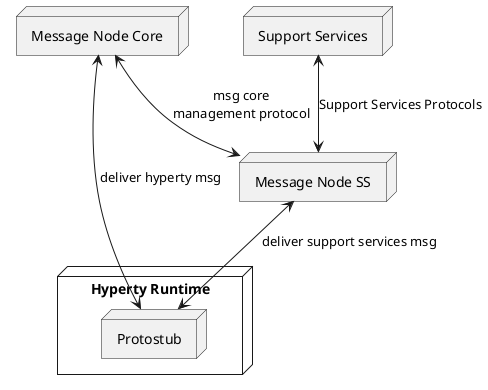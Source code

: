 

@startuml "msg-node-with-nodess.png"


node "Support Services" as ss {

}

node "Hyperty Runtime" as runtime {
	node "Protostub" as stub
}

node "Message Node Core" as core {

}

node "Message Node SS" as nodeSS {
}


stub <-up-> core : deliver hyperty msg

stub <-up-> nodeSS : deliver support services msg

ss <-down-> nodeSS : Support Services Protocols

core <-down-> nodeSS : msg core\nmanagement protocol

@enduml
